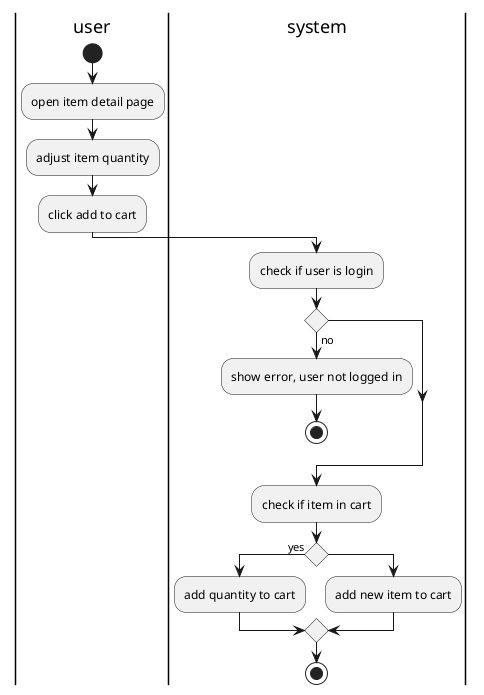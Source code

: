 @startuml add to cart

|user|
start
:open item detail page;
:adjust item quantity;
:click add to cart;
|system|
:check if user is login;
if() then (no)
:show error, user not logged in;
stop
endif

:check if item in cart;
if() then (yes)
:add quantity to cart;
else
:add new item to cart;
endif
stop

@enduml